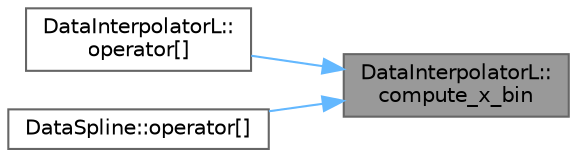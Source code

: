digraph "DataInterpolatorL::compute_x_bin"
{
 // LATEX_PDF_SIZE
  bgcolor="transparent";
  edge [fontname=Helvetica,fontsize=10,labelfontname=Helvetica,labelfontsize=10];
  node [fontname=Helvetica,fontsize=10,shape=box,height=0.2,width=0.4];
  rankdir="RL";
  Node1 [label="DataInterpolatorL::\lcompute_x_bin",height=0.2,width=0.4,color="gray40", fillcolor="grey60", style="filled", fontcolor="black",tooltip=" "];
  Node1 -> Node2 [dir="back",color="steelblue1",style="solid"];
  Node2 [label="DataInterpolatorL::\loperator[]",height=0.2,width=0.4,color="grey40", fillcolor="white", style="filled",URL="$class_data_interpolator_l.html#a863c91db9429ad0ded7d9b6ec8767431",tooltip="Return a data point."];
  Node1 -> Node3 [dir="back",color="steelblue1",style="solid"];
  Node3 [label="DataSpline::operator[]",height=0.2,width=0.4,color="grey40", fillcolor="white", style="filled",URL="$class_data_spline.html#a0bd1f6ec0dcbc1aa28e15d8e6237ce6f",tooltip="Return a data point."];
}
